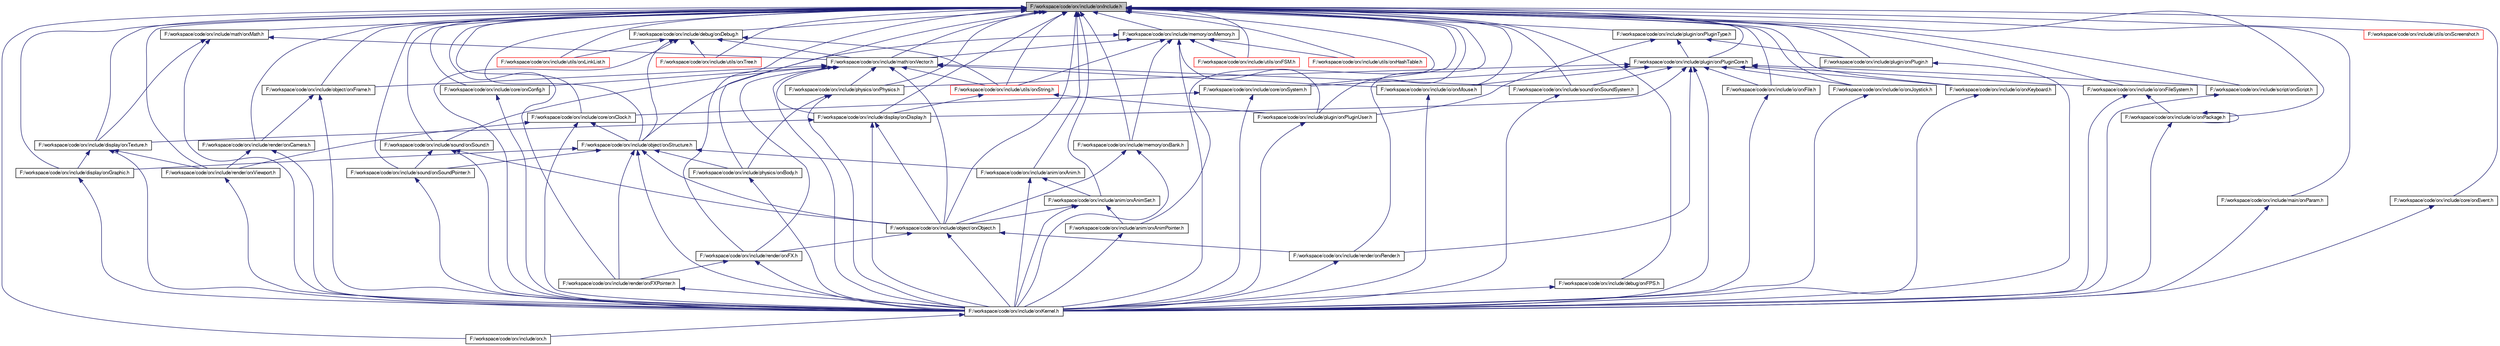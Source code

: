 digraph G
{
  bgcolor="transparent";
  edge [fontname="FreeSans",fontsize=10,labelfontname="FreeSans",labelfontsize=10];
  node [fontname="FreeSans",fontsize=10,shape=record];
  Node1 [label="F:/workspace/code/orx/include/orxInclude.h",height=0.2,width=0.4,color="black", fillcolor="grey75", style="filled" fontcolor="black"];
  Node1 -> Node2 [dir=back,color="midnightblue",fontsize=10,style="solid",fontname="FreeSans"];
  Node2 [label="F:/workspace/code/orx/include/anim/orxAnim.h",height=0.2,width=0.4,color="black",URL="$orx_anim_8h.html"];
  Node2 -> Node3 [dir=back,color="midnightblue",fontsize=10,style="solid",fontname="FreeSans"];
  Node3 [label="F:/workspace/code/orx/include/anim/orxAnimSet.h",height=0.2,width=0.4,color="black",URL="$orx_anim_set_8h.html"];
  Node3 -> Node4 [dir=back,color="midnightblue",fontsize=10,style="solid",fontname="FreeSans"];
  Node4 [label="F:/workspace/code/orx/include/anim/orxAnimPointer.h",height=0.2,width=0.4,color="black",URL="$orx_anim_pointer_8h.html"];
  Node4 -> Node5 [dir=back,color="midnightblue",fontsize=10,style="solid",fontname="FreeSans"];
  Node5 [label="F:/workspace/code/orx/include/orxKernel.h",height=0.2,width=0.4,color="black",URL="$orx_kernel_8h.html"];
  Node5 -> Node6 [dir=back,color="midnightblue",fontsize=10,style="solid",fontname="FreeSans"];
  Node6 [label="F:/workspace/code/orx/include/orx.h",height=0.2,width=0.4,color="black",URL="$orx_8h.html"];
  Node3 -> Node7 [dir=back,color="midnightblue",fontsize=10,style="solid",fontname="FreeSans"];
  Node7 [label="F:/workspace/code/orx/include/object/orxObject.h",height=0.2,width=0.4,color="black",URL="$orx_object_8h.html"];
  Node7 -> Node5 [dir=back,color="midnightblue",fontsize=10,style="solid",fontname="FreeSans"];
  Node7 -> Node8 [dir=back,color="midnightblue",fontsize=10,style="solid",fontname="FreeSans"];
  Node8 [label="F:/workspace/code/orx/include/render/orxFX.h",height=0.2,width=0.4,color="black",URL="$orx_f_x_8h.html"];
  Node8 -> Node5 [dir=back,color="midnightblue",fontsize=10,style="solid",fontname="FreeSans"];
  Node8 -> Node9 [dir=back,color="midnightblue",fontsize=10,style="solid",fontname="FreeSans"];
  Node9 [label="F:/workspace/code/orx/include/render/orxFXPointer.h",height=0.2,width=0.4,color="black",URL="$orx_f_x_pointer_8h.html"];
  Node9 -> Node5 [dir=back,color="midnightblue",fontsize=10,style="solid",fontname="FreeSans"];
  Node7 -> Node10 [dir=back,color="midnightblue",fontsize=10,style="solid",fontname="FreeSans"];
  Node10 [label="F:/workspace/code/orx/include/render/orxRender.h",height=0.2,width=0.4,color="black",URL="$orx_render_8h.html"];
  Node10 -> Node5 [dir=back,color="midnightblue",fontsize=10,style="solid",fontname="FreeSans"];
  Node3 -> Node5 [dir=back,color="midnightblue",fontsize=10,style="solid",fontname="FreeSans"];
  Node2 -> Node5 [dir=back,color="midnightblue",fontsize=10,style="solid",fontname="FreeSans"];
  Node1 -> Node4 [dir=back,color="midnightblue",fontsize=10,style="solid",fontname="FreeSans"];
  Node1 -> Node3 [dir=back,color="midnightblue",fontsize=10,style="solid",fontname="FreeSans"];
  Node1 -> Node11 [dir=back,color="midnightblue",fontsize=10,style="solid",fontname="FreeSans"];
  Node11 [label="F:/workspace/code/orx/include/core/orxClock.h",height=0.2,width=0.4,color="black",URL="$orx_clock_8h.html"];
  Node11 -> Node12 [dir=back,color="midnightblue",fontsize=10,style="solid",fontname="FreeSans"];
  Node12 [label="F:/workspace/code/orx/include/object/orxStructure.h",height=0.2,width=0.4,color="black",URL="$orx_structure_8h.html"];
  Node12 -> Node2 [dir=back,color="midnightblue",fontsize=10,style="solid",fontname="FreeSans"];
  Node12 -> Node13 [dir=back,color="midnightblue",fontsize=10,style="solid",fontname="FreeSans"];
  Node13 [label="F:/workspace/code/orx/include/display/orxGraphic.h",height=0.2,width=0.4,color="black",URL="$orx_graphic_8h.html"];
  Node13 -> Node5 [dir=back,color="midnightblue",fontsize=10,style="solid",fontname="FreeSans"];
  Node12 -> Node7 [dir=back,color="midnightblue",fontsize=10,style="solid",fontname="FreeSans"];
  Node12 -> Node5 [dir=back,color="midnightblue",fontsize=10,style="solid",fontname="FreeSans"];
  Node12 -> Node14 [dir=back,color="midnightblue",fontsize=10,style="solid",fontname="FreeSans"];
  Node14 [label="F:/workspace/code/orx/include/physics/orxBody.h",height=0.2,width=0.4,color="black",URL="$orx_body_8h.html"];
  Node14 -> Node5 [dir=back,color="midnightblue",fontsize=10,style="solid",fontname="FreeSans"];
  Node12 -> Node9 [dir=back,color="midnightblue",fontsize=10,style="solid",fontname="FreeSans"];
  Node12 -> Node15 [dir=back,color="midnightblue",fontsize=10,style="solid",fontname="FreeSans"];
  Node15 [label="F:/workspace/code/orx/include/sound/orxSoundPointer.h",height=0.2,width=0.4,color="black",URL="$orx_sound_pointer_8h.html"];
  Node15 -> Node5 [dir=back,color="midnightblue",fontsize=10,style="solid",fontname="FreeSans"];
  Node11 -> Node5 [dir=back,color="midnightblue",fontsize=10,style="solid",fontname="FreeSans"];
  Node11 -> Node16 [dir=back,color="midnightblue",fontsize=10,style="solid",fontname="FreeSans"];
  Node16 [label="F:/workspace/code/orx/include/render/orxViewport.h",height=0.2,width=0.4,color="black",URL="$orx_viewport_8h.html"];
  Node16 -> Node5 [dir=back,color="midnightblue",fontsize=10,style="solid",fontname="FreeSans"];
  Node1 -> Node17 [dir=back,color="midnightblue",fontsize=10,style="solid",fontname="FreeSans"];
  Node17 [label="F:/workspace/code/orx/include/core/orxConfig.h",height=0.2,width=0.4,color="black",URL="$orx_config_8h.html"];
  Node17 -> Node5 [dir=back,color="midnightblue",fontsize=10,style="solid",fontname="FreeSans"];
  Node1 -> Node18 [dir=back,color="midnightblue",fontsize=10,style="solid",fontname="FreeSans"];
  Node18 [label="F:/workspace/code/orx/include/core/orxEvent.h",height=0.2,width=0.4,color="black",URL="$orx_event_8h.html"];
  Node18 -> Node5 [dir=back,color="midnightblue",fontsize=10,style="solid",fontname="FreeSans"];
  Node1 -> Node19 [dir=back,color="midnightblue",fontsize=10,style="solid",fontname="FreeSans"];
  Node19 [label="F:/workspace/code/orx/include/core/orxSystem.h",height=0.2,width=0.4,color="black",URL="$orx_system_8h.html"];
  Node19 -> Node11 [dir=back,color="midnightblue",fontsize=10,style="solid",fontname="FreeSans"];
  Node19 -> Node5 [dir=back,color="midnightblue",fontsize=10,style="solid",fontname="FreeSans"];
  Node1 -> Node20 [dir=back,color="midnightblue",fontsize=10,style="solid",fontname="FreeSans"];
  Node20 [label="F:/workspace/code/orx/include/debug/orxDebug.h",height=0.2,width=0.4,color="black",URL="$orx_debug_8h.html"];
  Node20 -> Node21 [dir=back,color="midnightblue",fontsize=10,style="solid",fontname="FreeSans"];
  Node21 [label="F:/workspace/code/orx/include/math/orxVector.h",height=0.2,width=0.4,color="black",URL="$orx_vector_8h.html"];
  Node21 -> Node17 [dir=back,color="midnightblue",fontsize=10,style="solid",fontname="FreeSans"];
  Node21 -> Node22 [dir=back,color="midnightblue",fontsize=10,style="solid",fontname="FreeSans"];
  Node22 [label="F:/workspace/code/orx/include/display/orxDisplay.h",height=0.2,width=0.4,color="black",URL="$orx_display_8h.html"];
  Node22 -> Node23 [dir=back,color="midnightblue",fontsize=10,style="solid",fontname="FreeSans"];
  Node23 [label="F:/workspace/code/orx/include/display/orxTexture.h",height=0.2,width=0.4,color="black",URL="$orx_texture_8h.html"];
  Node23 -> Node13 [dir=back,color="midnightblue",fontsize=10,style="solid",fontname="FreeSans"];
  Node23 -> Node5 [dir=back,color="midnightblue",fontsize=10,style="solid",fontname="FreeSans"];
  Node23 -> Node16 [dir=back,color="midnightblue",fontsize=10,style="solid",fontname="FreeSans"];
  Node22 -> Node7 [dir=back,color="midnightblue",fontsize=10,style="solid",fontname="FreeSans"];
  Node22 -> Node5 [dir=back,color="midnightblue",fontsize=10,style="solid",fontname="FreeSans"];
  Node21 -> Node24 [dir=back,color="midnightblue",fontsize=10,style="solid",fontname="FreeSans"];
  Node24 [label="F:/workspace/code/orx/include/io/orxMouse.h",height=0.2,width=0.4,color="black",URL="$orx_mouse_8h.html"];
  Node24 -> Node5 [dir=back,color="midnightblue",fontsize=10,style="solid",fontname="FreeSans"];
  Node21 -> Node25 [dir=back,color="midnightblue",fontsize=10,style="solid",fontname="FreeSans"];
  Node25 [label="F:/workspace/code/orx/include/object/orxFrame.h",height=0.2,width=0.4,color="black",URL="$orx_frame_8h.html"];
  Node25 -> Node5 [dir=back,color="midnightblue",fontsize=10,style="solid",fontname="FreeSans"];
  Node25 -> Node26 [dir=back,color="midnightblue",fontsize=10,style="solid",fontname="FreeSans"];
  Node26 [label="F:/workspace/code/orx/include/render/orxCamera.h",height=0.2,width=0.4,color="black",URL="$orx_camera_8h.html"];
  Node26 -> Node5 [dir=back,color="midnightblue",fontsize=10,style="solid",fontname="FreeSans"];
  Node26 -> Node16 [dir=back,color="midnightblue",fontsize=10,style="solid",fontname="FreeSans"];
  Node21 -> Node7 [dir=back,color="midnightblue",fontsize=10,style="solid",fontname="FreeSans"];
  Node21 -> Node5 [dir=back,color="midnightblue",fontsize=10,style="solid",fontname="FreeSans"];
  Node21 -> Node27 [dir=back,color="midnightblue",fontsize=10,style="solid",fontname="FreeSans"];
  Node27 [label="F:/workspace/code/orx/include/physics/orxPhysics.h",height=0.2,width=0.4,color="black",URL="$orx_physics_8h.html"];
  Node27 -> Node14 [dir=back,color="midnightblue",fontsize=10,style="solid",fontname="FreeSans"];
  Node27 -> Node5 [dir=back,color="midnightblue",fontsize=10,style="solid",fontname="FreeSans"];
  Node21 -> Node8 [dir=back,color="midnightblue",fontsize=10,style="solid",fontname="FreeSans"];
  Node21 -> Node28 [dir=back,color="midnightblue",fontsize=10,style="solid",fontname="FreeSans"];
  Node28 [label="F:/workspace/code/orx/include/sound/orxSound.h",height=0.2,width=0.4,color="black",URL="$orx_sound_8h.html"];
  Node28 -> Node7 [dir=back,color="midnightblue",fontsize=10,style="solid",fontname="FreeSans"];
  Node28 -> Node5 [dir=back,color="midnightblue",fontsize=10,style="solid",fontname="FreeSans"];
  Node28 -> Node15 [dir=back,color="midnightblue",fontsize=10,style="solid",fontname="FreeSans"];
  Node21 -> Node29 [dir=back,color="midnightblue",fontsize=10,style="solid",fontname="FreeSans"];
  Node29 [label="F:/workspace/code/orx/include/sound/orxSoundSystem.h",height=0.2,width=0.4,color="black",URL="$orx_sound_system_8h.html"];
  Node29 -> Node5 [dir=back,color="midnightblue",fontsize=10,style="solid",fontname="FreeSans"];
  Node21 -> Node30 [dir=back,color="midnightblue",fontsize=10,style="solid",fontname="FreeSans"];
  Node30 [label="F:/workspace/code/orx/include/utils/orxString.h",height=0.2,width=0.4,color="red",URL="$orx_string_8h.html"];
  Node30 -> Node22 [dir=back,color="midnightblue",fontsize=10,style="solid",fontname="FreeSans"];
  Node30 -> Node31 [dir=back,color="midnightblue",fontsize=10,style="solid",fontname="FreeSans"];
  Node31 [label="F:/workspace/code/orx/include/plugin/orxPluginUser.h",height=0.2,width=0.4,color="black",URL="$orx_plugin_user_8h.html"];
  Node31 -> Node5 [dir=back,color="midnightblue",fontsize=10,style="solid",fontname="FreeSans"];
  Node20 -> Node12 [dir=back,color="midnightblue",fontsize=10,style="solid",fontname="FreeSans"];
  Node20 -> Node5 [dir=back,color="midnightblue",fontsize=10,style="solid",fontname="FreeSans"];
  Node20 -> Node32 [dir=back,color="midnightblue",fontsize=10,style="solid",fontname="FreeSans"];
  Node32 [label="F:/workspace/code/orx/include/utils/orxLinkList.h",height=0.2,width=0.4,color="red",URL="$orx_link_list_8h.html"];
  Node20 -> Node30 [dir=back,color="midnightblue",fontsize=10,style="solid",fontname="FreeSans"];
  Node20 -> Node33 [dir=back,color="midnightblue",fontsize=10,style="solid",fontname="FreeSans"];
  Node33 [label="F:/workspace/code/orx/include/utils/orxTree.h",height=0.2,width=0.4,color="red",URL="$orx_tree_8h.html"];
  Node1 -> Node34 [dir=back,color="midnightblue",fontsize=10,style="solid",fontname="FreeSans"];
  Node34 [label="F:/workspace/code/orx/include/debug/orxFPS.h",height=0.2,width=0.4,color="black",URL="$orx_f_p_s_8h.html"];
  Node34 -> Node5 [dir=back,color="midnightblue",fontsize=10,style="solid",fontname="FreeSans"];
  Node1 -> Node22 [dir=back,color="midnightblue",fontsize=10,style="solid",fontname="FreeSans"];
  Node1 -> Node13 [dir=back,color="midnightblue",fontsize=10,style="solid",fontname="FreeSans"];
  Node1 -> Node23 [dir=back,color="midnightblue",fontsize=10,style="solid",fontname="FreeSans"];
  Node1 -> Node35 [dir=back,color="midnightblue",fontsize=10,style="solid",fontname="FreeSans"];
  Node35 [label="F:/workspace/code/orx/include/io/orxFile.h",height=0.2,width=0.4,color="black",URL="$orx_file_8h.html"];
  Node35 -> Node5 [dir=back,color="midnightblue",fontsize=10,style="solid",fontname="FreeSans"];
  Node1 -> Node36 [dir=back,color="midnightblue",fontsize=10,style="solid",fontname="FreeSans"];
  Node36 [label="F:/workspace/code/orx/include/io/orxFileSystem.h",height=0.2,width=0.4,color="black",URL="$orx_file_system_8h.html"];
  Node36 -> Node37 [dir=back,color="midnightblue",fontsize=10,style="solid",fontname="FreeSans"];
  Node37 [label="F:/workspace/code/orx/include/io/orxPackage.h",height=0.2,width=0.4,color="black",URL="$orx_package_8h.html"];
  Node37 -> Node37 [dir=back,color="midnightblue",fontsize=10,style="solid",fontname="FreeSans"];
  Node37 -> Node5 [dir=back,color="midnightblue",fontsize=10,style="solid",fontname="FreeSans"];
  Node36 -> Node5 [dir=back,color="midnightblue",fontsize=10,style="solid",fontname="FreeSans"];
  Node1 -> Node38 [dir=back,color="midnightblue",fontsize=10,style="solid",fontname="FreeSans"];
  Node38 [label="F:/workspace/code/orx/include/io/orxJoystick.h",height=0.2,width=0.4,color="black",URL="$orx_joystick_8h.html"];
  Node38 -> Node5 [dir=back,color="midnightblue",fontsize=10,style="solid",fontname="FreeSans"];
  Node1 -> Node39 [dir=back,color="midnightblue",fontsize=10,style="solid",fontname="FreeSans"];
  Node39 [label="F:/workspace/code/orx/include/io/orxKeyboard.h",height=0.2,width=0.4,color="black",URL="$orx_keyboard_8h.html"];
  Node39 -> Node5 [dir=back,color="midnightblue",fontsize=10,style="solid",fontname="FreeSans"];
  Node1 -> Node24 [dir=back,color="midnightblue",fontsize=10,style="solid",fontname="FreeSans"];
  Node1 -> Node37 [dir=back,color="midnightblue",fontsize=10,style="solid",fontname="FreeSans"];
  Node1 -> Node40 [dir=back,color="midnightblue",fontsize=10,style="solid",fontname="FreeSans"];
  Node40 [label="F:/workspace/code/orx/include/main/orxParam.h",height=0.2,width=0.4,color="black",URL="$orx_param_8h.html"];
  Node40 -> Node5 [dir=back,color="midnightblue",fontsize=10,style="solid",fontname="FreeSans"];
  Node1 -> Node41 [dir=back,color="midnightblue",fontsize=10,style="solid",fontname="FreeSans"];
  Node41 [label="F:/workspace/code/orx/include/math/orxMath.h",height=0.2,width=0.4,color="black",URL="$orx_math_8h.html"];
  Node41 -> Node23 [dir=back,color="midnightblue",fontsize=10,style="solid",fontname="FreeSans"];
  Node41 -> Node21 [dir=back,color="midnightblue",fontsize=10,style="solid",fontname="FreeSans"];
  Node41 -> Node5 [dir=back,color="midnightblue",fontsize=10,style="solid",fontname="FreeSans"];
  Node1 -> Node21 [dir=back,color="midnightblue",fontsize=10,style="solid",fontname="FreeSans"];
  Node1 -> Node42 [dir=back,color="midnightblue",fontsize=10,style="solid",fontname="FreeSans"];
  Node42 [label="F:/workspace/code/orx/include/memory/orxBank.h",height=0.2,width=0.4,color="black",URL="$orx_bank_8h.html"];
  Node42 -> Node7 [dir=back,color="midnightblue",fontsize=10,style="solid",fontname="FreeSans"];
  Node42 -> Node5 [dir=back,color="midnightblue",fontsize=10,style="solid",fontname="FreeSans"];
  Node1 -> Node43 [dir=back,color="midnightblue",fontsize=10,style="solid",fontname="FreeSans"];
  Node43 [label="F:/workspace/code/orx/include/memory/orxMemory.h",height=0.2,width=0.4,color="black",URL="$orx_memory_8h.html"];
  Node43 -> Node21 [dir=back,color="midnightblue",fontsize=10,style="solid",fontname="FreeSans"];
  Node43 -> Node42 [dir=back,color="midnightblue",fontsize=10,style="solid",fontname="FreeSans"];
  Node43 -> Node12 [dir=back,color="midnightblue",fontsize=10,style="solid",fontname="FreeSans"];
  Node43 -> Node5 [dir=back,color="midnightblue",fontsize=10,style="solid",fontname="FreeSans"];
  Node43 -> Node31 [dir=back,color="midnightblue",fontsize=10,style="solid",fontname="FreeSans"];
  Node43 -> Node44 [dir=back,color="midnightblue",fontsize=10,style="solid",fontname="FreeSans"];
  Node44 [label="F:/workspace/code/orx/include/utils/orxFSM.h",height=0.2,width=0.4,color="red",URL="$orx_f_s_m_8h.html"];
  Node43 -> Node45 [dir=back,color="midnightblue",fontsize=10,style="solid",fontname="FreeSans"];
  Node45 [label="F:/workspace/code/orx/include/utils/orxHashTable.h",height=0.2,width=0.4,color="red",URL="$orx_hash_table_8h.html"];
  Node43 -> Node30 [dir=back,color="midnightblue",fontsize=10,style="solid",fontname="FreeSans"];
  Node1 -> Node25 [dir=back,color="midnightblue",fontsize=10,style="solid",fontname="FreeSans"];
  Node1 -> Node7 [dir=back,color="midnightblue",fontsize=10,style="solid",fontname="FreeSans"];
  Node1 -> Node12 [dir=back,color="midnightblue",fontsize=10,style="solid",fontname="FreeSans"];
  Node1 -> Node6 [dir=back,color="midnightblue",fontsize=10,style="solid",fontname="FreeSans"];
  Node1 -> Node46 [dir=back,color="midnightblue",fontsize=10,style="solid",fontname="FreeSans"];
  Node46 [label="F:/workspace/code/orx/include/plugin/orxPlugin.h",height=0.2,width=0.4,color="black",URL="$orx_plugin_8h.html"];
  Node46 -> Node5 [dir=back,color="midnightblue",fontsize=10,style="solid",fontname="FreeSans"];
  Node1 -> Node47 [dir=back,color="midnightblue",fontsize=10,style="solid",fontname="FreeSans"];
  Node47 [label="F:/workspace/code/orx/include/plugin/orxPluginCore.h",height=0.2,width=0.4,color="black",URL="$orx_plugin_core_8h.html"];
  Node47 -> Node19 [dir=back,color="midnightblue",fontsize=10,style="solid",fontname="FreeSans"];
  Node47 -> Node22 [dir=back,color="midnightblue",fontsize=10,style="solid",fontname="FreeSans"];
  Node47 -> Node35 [dir=back,color="midnightblue",fontsize=10,style="solid",fontname="FreeSans"];
  Node47 -> Node36 [dir=back,color="midnightblue",fontsize=10,style="solid",fontname="FreeSans"];
  Node47 -> Node38 [dir=back,color="midnightblue",fontsize=10,style="solid",fontname="FreeSans"];
  Node47 -> Node39 [dir=back,color="midnightblue",fontsize=10,style="solid",fontname="FreeSans"];
  Node47 -> Node24 [dir=back,color="midnightblue",fontsize=10,style="solid",fontname="FreeSans"];
  Node47 -> Node5 [dir=back,color="midnightblue",fontsize=10,style="solid",fontname="FreeSans"];
  Node47 -> Node27 [dir=back,color="midnightblue",fontsize=10,style="solid",fontname="FreeSans"];
  Node47 -> Node10 [dir=back,color="midnightblue",fontsize=10,style="solid",fontname="FreeSans"];
  Node47 -> Node48 [dir=back,color="midnightblue",fontsize=10,style="solid",fontname="FreeSans"];
  Node48 [label="F:/workspace/code/orx/include/script/orxScript.h",height=0.2,width=0.4,color="black",URL="$orx_script_8h.html"];
  Node48 -> Node5 [dir=back,color="midnightblue",fontsize=10,style="solid",fontname="FreeSans"];
  Node47 -> Node29 [dir=back,color="midnightblue",fontsize=10,style="solid",fontname="FreeSans"];
  Node1 -> Node31 [dir=back,color="midnightblue",fontsize=10,style="solid",fontname="FreeSans"];
  Node1 -> Node14 [dir=back,color="midnightblue",fontsize=10,style="solid",fontname="FreeSans"];
  Node1 -> Node27 [dir=back,color="midnightblue",fontsize=10,style="solid",fontname="FreeSans"];
  Node1 -> Node26 [dir=back,color="midnightblue",fontsize=10,style="solid",fontname="FreeSans"];
  Node1 -> Node8 [dir=back,color="midnightblue",fontsize=10,style="solid",fontname="FreeSans"];
  Node1 -> Node9 [dir=back,color="midnightblue",fontsize=10,style="solid",fontname="FreeSans"];
  Node1 -> Node10 [dir=back,color="midnightblue",fontsize=10,style="solid",fontname="FreeSans"];
  Node1 -> Node16 [dir=back,color="midnightblue",fontsize=10,style="solid",fontname="FreeSans"];
  Node1 -> Node48 [dir=back,color="midnightblue",fontsize=10,style="solid",fontname="FreeSans"];
  Node1 -> Node28 [dir=back,color="midnightblue",fontsize=10,style="solid",fontname="FreeSans"];
  Node1 -> Node15 [dir=back,color="midnightblue",fontsize=10,style="solid",fontname="FreeSans"];
  Node1 -> Node29 [dir=back,color="midnightblue",fontsize=10,style="solid",fontname="FreeSans"];
  Node1 -> Node44 [dir=back,color="midnightblue",fontsize=10,style="solid",fontname="FreeSans"];
  Node1 -> Node45 [dir=back,color="midnightblue",fontsize=10,style="solid",fontname="FreeSans"];
  Node1 -> Node32 [dir=back,color="midnightblue",fontsize=10,style="solid",fontname="FreeSans"];
  Node1 -> Node49 [dir=back,color="midnightblue",fontsize=10,style="solid",fontname="FreeSans"];
  Node49 [label="F:/workspace/code/orx/include/utils/orxScreenshot.h",height=0.2,width=0.4,color="red",URL="$orx_screenshot_8h.html"];
  Node1 -> Node30 [dir=back,color="midnightblue",fontsize=10,style="solid",fontname="FreeSans"];
  Node1 -> Node33 [dir=back,color="midnightblue",fontsize=10,style="solid",fontname="FreeSans"];
  Node1 -> Node50 [dir=back,color="midnightblue",fontsize=10,style="solid",fontname="FreeSans"];
  Node50 [label="F:/workspace/code/orx/include/plugin/orxPluginType.h",height=0.2,width=0.4,color="black",URL="$orx_plugin_type_8h.html"];
  Node50 -> Node46 [dir=back,color="midnightblue",fontsize=10,style="solid",fontname="FreeSans"];
  Node50 -> Node47 [dir=back,color="midnightblue",fontsize=10,style="solid",fontname="FreeSans"];
  Node50 -> Node31 [dir=back,color="midnightblue",fontsize=10,style="solid",fontname="FreeSans"];
}
